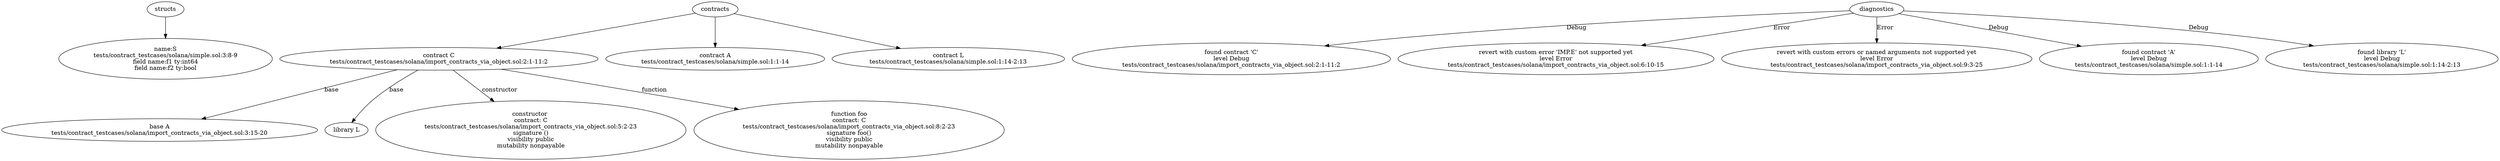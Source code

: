 strict digraph "tests/contract_testcases/solana/import_contracts_via_object.sol" {
	S [label="name:S\ntests/contract_testcases/solana/simple.sol:3:8-9\nfield name:f1 ty:int64\nfield name:f2 ty:bool"]
	contract [label="contract C\ntests/contract_testcases/solana/import_contracts_via_object.sol:2:1-11:2"]
	base [label="base A\ntests/contract_testcases/solana/import_contracts_via_object.sol:3:15-20"]
	using [label="library L"]
	node_6 [label="constructor \ncontract: C\ntests/contract_testcases/solana/import_contracts_via_object.sol:5:2-23\nsignature ()\nvisibility public\nmutability nonpayable"]
	foo [label="function foo\ncontract: C\ntests/contract_testcases/solana/import_contracts_via_object.sol:8:2-23\nsignature foo()\nvisibility public\nmutability nonpayable"]
	contract_8 [label="contract A\ntests/contract_testcases/solana/simple.sol:1:1-14"]
	contract_9 [label="contract L\ntests/contract_testcases/solana/simple.sol:1:14-2:13"]
	diagnostic [label="found contract 'C'\nlevel Debug\ntests/contract_testcases/solana/import_contracts_via_object.sol:2:1-11:2"]
	diagnostic_12 [label="revert with custom error 'IMP.E' not supported yet\nlevel Error\ntests/contract_testcases/solana/import_contracts_via_object.sol:6:10-15"]
	diagnostic_13 [label="revert with custom errors or named arguments not supported yet\nlevel Error\ntests/contract_testcases/solana/import_contracts_via_object.sol:9:3-25"]
	diagnostic_14 [label="found contract 'A'\nlevel Debug\ntests/contract_testcases/solana/simple.sol:1:1-14"]
	diagnostic_15 [label="found library 'L'\nlevel Debug\ntests/contract_testcases/solana/simple.sol:1:14-2:13"]
	structs -> S
	contracts -> contract
	contract -> base [label="base"]
	contract -> using [label="base"]
	contract -> node_6 [label="constructor"]
	contract -> foo [label="function"]
	contracts -> contract_8
	contracts -> contract_9
	diagnostics -> diagnostic [label="Debug"]
	diagnostics -> diagnostic_12 [label="Error"]
	diagnostics -> diagnostic_13 [label="Error"]
	diagnostics -> diagnostic_14 [label="Debug"]
	diagnostics -> diagnostic_15 [label="Debug"]
}
